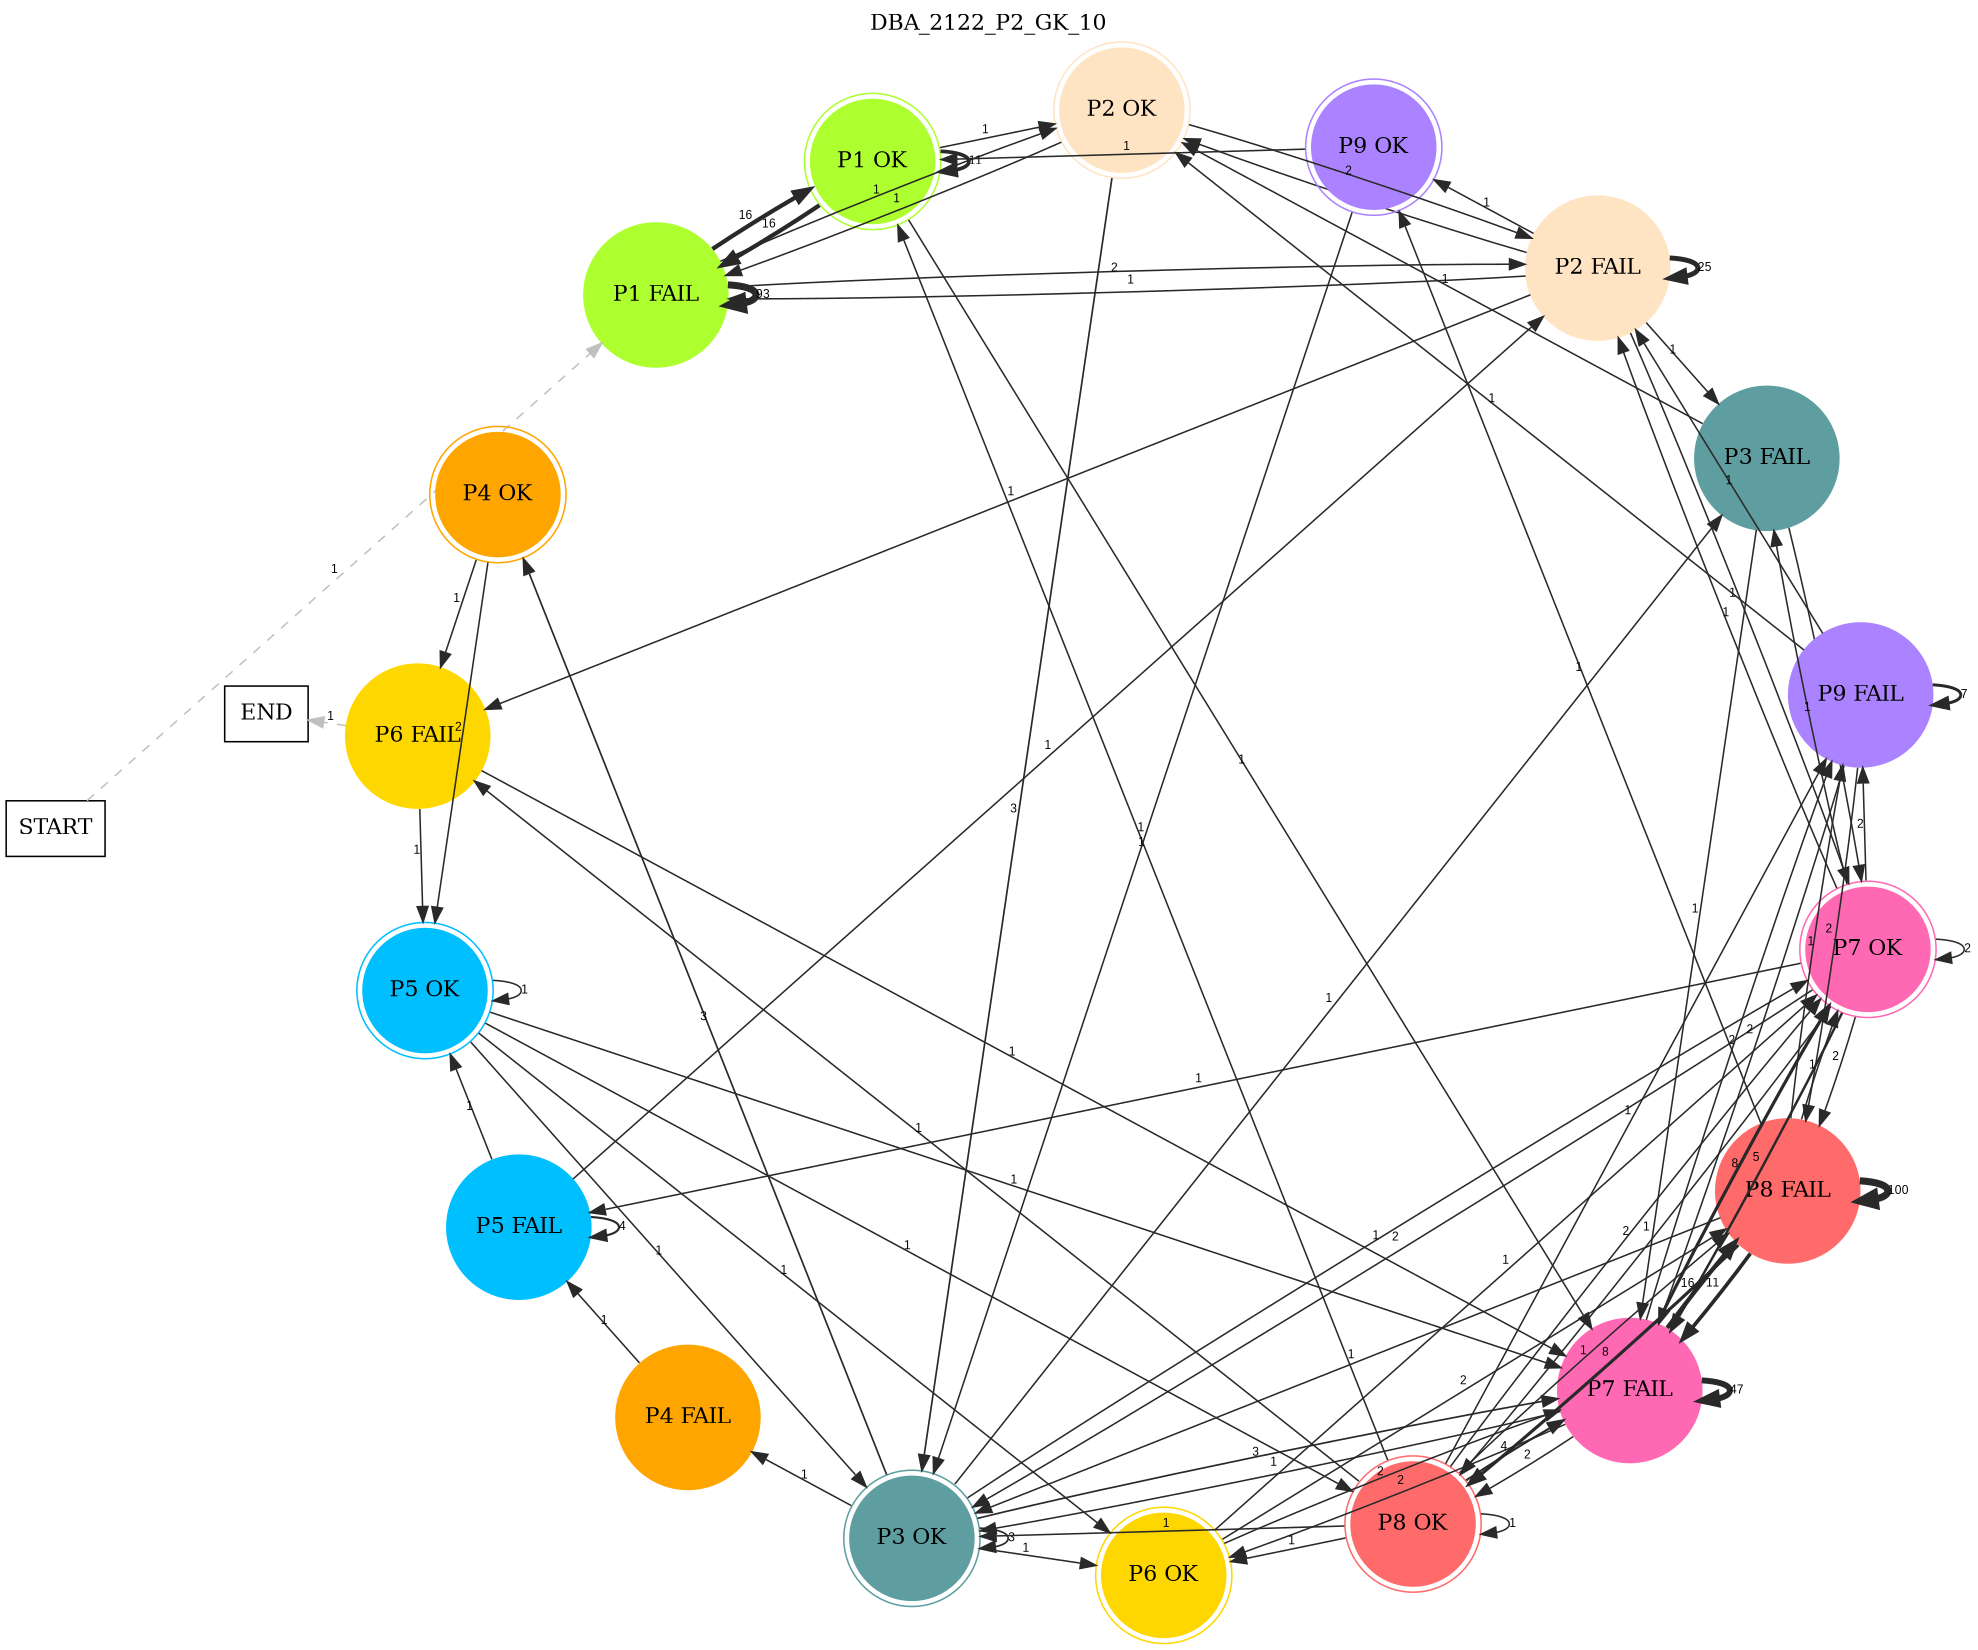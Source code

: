 digraph DBA_2122_P2_GK_10 {
	labelloc="t";
	label=DBA_2122_P2_GK_10;
	dpi = 150
	size="16,11!";
	margin = 0;
layout=circo;
"START" [shape=box, fillcolor=white, style=filled, color=black]
"P1 FAIL" [shape=circle, color=greenyellow, style=filled]
"P1 OK" [shape=circle, color=greenyellow, peripheries=2, style=filled]
"P2 FAIL" [shape=circle, color=bisque, style=filled]
"P2 OK" [shape=circle, color=bisque, peripheries=2, style=filled]
"P3 FAIL" [shape=circle, color=cadetblue, style=filled]
"P3 OK" [shape=circle, color=cadetblue, peripheries=2, style=filled]
"P4 FAIL" [shape=circle, color=orange, style=filled]
"P5 FAIL" [shape=circle, color=deepskyblue, style=filled]
"P5 OK" [shape=circle, color=deepskyblue, peripheries=2, style=filled]
"P6 OK" [shape=circle, color=gold, peripheries=2, style=filled]
"P7 FAIL" [shape=circle, color=hotpink, style=filled]
"P7 OK" [shape=circle, color=hotpink, peripheries=2, style=filled]
"P8 FAIL" [shape=circle, color=indianred1, style=filled]
"P8 OK" [shape=circle, color=indianred1, peripheries=2, style=filled]
"P6 FAIL" [shape=circle, color=gold, style=filled]
"P9 FAIL" [shape=circle, color=mediumpurple1, style=filled]
"P9 OK" [shape=circle, color=mediumpurple1, peripheries=2, style=filled]
"P4 OK" [shape=circle, color=orange, peripheries=2, style=filled]
"END" [shape=box, fillcolor=white, style=filled, color=black]
"START" -> "P1 FAIL" [ style = dashed color=grey label ="1" labelfloat=false fontname="Arial" fontsize=8]

"P1 FAIL" -> "P1 FAIL" [ color=grey16 penwidth = "4.53259949315326"label ="93" labelfloat=false fontname="Arial" fontsize=8]

"P1 FAIL" -> "P1 OK" [ color=grey16 penwidth = "2.77258872223978"label ="16" labelfloat=false fontname="Arial" fontsize=8]

"P1 FAIL" -> "P2 FAIL" [ color=grey16 penwidth = "1"label ="2" labelfloat=false fontname="Arial" fontsize=8]

"P1 FAIL" -> "P2 OK" [ color=grey16 penwidth = "1"label ="1" labelfloat=false fontname="Arial" fontsize=8]

"P1 OK" -> "P1 FAIL" [ color=grey16 penwidth = "2.77258872223978"label ="16" labelfloat=false fontname="Arial" fontsize=8]

"P1 OK" -> "P1 OK" [ color=grey16 penwidth = "2.39789527279837"label ="11" labelfloat=false fontname="Arial" fontsize=8]

"P1 OK" -> "P2 OK" [ color=grey16 penwidth = "1"label ="1" labelfloat=false fontname="Arial" fontsize=8]

"P1 OK" -> "P7 FAIL" [ color=grey16 penwidth = "1"label ="1" labelfloat=false fontname="Arial" fontsize=8]

"P2 FAIL" -> "P1 FAIL" [ color=grey16 penwidth = "1"label ="1" labelfloat=false fontname="Arial" fontsize=8]

"P2 FAIL" -> "P2 FAIL" [ color=grey16 penwidth = "3.2188758248682"label ="25" labelfloat=false fontname="Arial" fontsize=8]

"P2 FAIL" -> "P2 OK" [ color=grey16 penwidth = "1"label ="2" labelfloat=false fontname="Arial" fontsize=8]

"P2 FAIL" -> "P3 FAIL" [ color=grey16 penwidth = "1"label ="1" labelfloat=false fontname="Arial" fontsize=8]

"P2 FAIL" -> "P7 OK" [ color=grey16 penwidth = "1"label ="1" labelfloat=false fontname="Arial" fontsize=8]

"P2 FAIL" -> "P6 FAIL" [ color=grey16 penwidth = "1"label ="1" labelfloat=false fontname="Arial" fontsize=8]

"P2 FAIL" -> "P9 OK" [ color=grey16 penwidth = "1"label ="1" labelfloat=false fontname="Arial" fontsize=8]

"P2 OK" -> "P1 FAIL" [ color=grey16 penwidth = "1"label ="1" labelfloat=false fontname="Arial" fontsize=8]

"P2 OK" -> "P2 FAIL" [ color=grey16 penwidth = "1"label ="2" labelfloat=false fontname="Arial" fontsize=8]

"P2 OK" -> "P3 OK" [ color=grey16 penwidth = "1.09861228866811"label ="3" labelfloat=false fontname="Arial" fontsize=8]

"P3 FAIL" -> "P2 OK" [ color=grey16 penwidth = "1"label ="1" labelfloat=false fontname="Arial" fontsize=8]

"P3 FAIL" -> "P7 FAIL" [ color=grey16 penwidth = "1"label ="1" labelfloat=false fontname="Arial" fontsize=8]

"P3 FAIL" -> "P7 OK" [ color=grey16 penwidth = "1"label ="1" labelfloat=false fontname="Arial" fontsize=8]

"P3 OK" -> "P3 FAIL" [ color=grey16 penwidth = "1"label ="1" labelfloat=false fontname="Arial" fontsize=8]

"P3 OK" -> "P3 OK" [ color=grey16 penwidth = "1.09861228866811"label ="3" labelfloat=false fontname="Arial" fontsize=8]

"P3 OK" -> "P4 FAIL" [ color=grey16 penwidth = "1"label ="1" labelfloat=false fontname="Arial" fontsize=8]

"P3 OK" -> "P6 OK" [ color=grey16 penwidth = "1"label ="1" labelfloat=false fontname="Arial" fontsize=8]

"P3 OK" -> "P7 FAIL" [ color=grey16 penwidth = "1.09861228866811"label ="3" labelfloat=false fontname="Arial" fontsize=8]

"P3 OK" -> "P7 OK" [ color=grey16 penwidth = "1"label ="1" labelfloat=false fontname="Arial" fontsize=8]

"P3 OK" -> "P4 OK" [ color=grey16 penwidth = "1.09861228866811"label ="3" labelfloat=false fontname="Arial" fontsize=8]

"P4 FAIL" -> "P5 FAIL" [ color=grey16 penwidth = "1"label ="1" labelfloat=false fontname="Arial" fontsize=8]

"P5 FAIL" -> "P2 FAIL" [ color=grey16 penwidth = "1"label ="1" labelfloat=false fontname="Arial" fontsize=8]

"P5 FAIL" -> "P5 FAIL" [ color=grey16 penwidth = "1.38629436111989"label ="4" labelfloat=false fontname="Arial" fontsize=8]

"P5 FAIL" -> "P5 OK" [ color=grey16 penwidth = "1"label ="1" labelfloat=false fontname="Arial" fontsize=8]

"P5 OK" -> "P3 OK" [ color=grey16 penwidth = "1"label ="1" labelfloat=false fontname="Arial" fontsize=8]

"P5 OK" -> "P5 OK" [ color=grey16 penwidth = "1"label ="1" labelfloat=false fontname="Arial" fontsize=8]

"P5 OK" -> "P6 OK" [ color=grey16 penwidth = "1"label ="1" labelfloat=false fontname="Arial" fontsize=8]

"P5 OK" -> "P7 FAIL" [ color=grey16 penwidth = "1"label ="1" labelfloat=false fontname="Arial" fontsize=8]

"P5 OK" -> "P8 OK" [ color=grey16 penwidth = "1"label ="1" labelfloat=false fontname="Arial" fontsize=8]

"P6 OK" -> "P7 FAIL" [ color=grey16 penwidth = "1"label ="2" labelfloat=false fontname="Arial" fontsize=8]

"P6 OK" -> "P7 OK" [ color=grey16 penwidth = "1"label ="1" labelfloat=false fontname="Arial" fontsize=8]

"P6 OK" -> "P8 FAIL" [ color=grey16 penwidth = "1"label ="2" labelfloat=false fontname="Arial" fontsize=8]

"P7 FAIL" -> "P3 OK" [ color=grey16 penwidth = "1"label ="1" labelfloat=false fontname="Arial" fontsize=8]

"P7 FAIL" -> "P6 OK" [ color=grey16 penwidth = "1"label ="2" labelfloat=false fontname="Arial" fontsize=8]

"P7 FAIL" -> "P7 FAIL" [ color=grey16 penwidth = "3.85014760171006"label ="47" labelfloat=false fontname="Arial" fontsize=8]

"P7 FAIL" -> "P7 OK" [ color=grey16 penwidth = "2.07944154167984"label ="8" labelfloat=false fontname="Arial" fontsize=8]

"P7 FAIL" -> "P8 FAIL" [ color=grey16 penwidth = "2.77258872223978"label ="16" labelfloat=false fontname="Arial" fontsize=8]

"P7 FAIL" -> "P8 OK" [ color=grey16 penwidth = "1"label ="2" labelfloat=false fontname="Arial" fontsize=8]

"P7 FAIL" -> "P9 FAIL" [ color=grey16 penwidth = "1"label ="2" labelfloat=false fontname="Arial" fontsize=8]

"P7 OK" -> "P2 FAIL" [ color=grey16 penwidth = "1"label ="1" labelfloat=false fontname="Arial" fontsize=8]

"P7 OK" -> "P3 FAIL" [ color=grey16 penwidth = "1"label ="1" labelfloat=false fontname="Arial" fontsize=8]

"P7 OK" -> "P3 OK" [ color=grey16 penwidth = "1"label ="2" labelfloat=false fontname="Arial" fontsize=8]

"P7 OK" -> "P5 FAIL" [ color=grey16 penwidth = "1"label ="1" labelfloat=false fontname="Arial" fontsize=8]

"P7 OK" -> "P7 FAIL" [ color=grey16 penwidth = "1.6094379124341"label ="5" labelfloat=false fontname="Arial" fontsize=8]

"P7 OK" -> "P7 OK" [ color=grey16 penwidth = "1"label ="2" labelfloat=false fontname="Arial" fontsize=8]

"P7 OK" -> "P8 FAIL" [ color=grey16 penwidth = "1"label ="2" labelfloat=false fontname="Arial" fontsize=8]

"P7 OK" -> "P8 OK" [ color=grey16 penwidth = "1"label ="1" labelfloat=false fontname="Arial" fontsize=8]

"P7 OK" -> "P9 FAIL" [ color=grey16 penwidth = "1"label ="2" labelfloat=false fontname="Arial" fontsize=8]

"P8 FAIL" -> "P3 OK" [ color=grey16 penwidth = "1"label ="1" labelfloat=false fontname="Arial" fontsize=8]

"P8 FAIL" -> "P7 FAIL" [ color=grey16 penwidth = "2.39789527279837"label ="11" labelfloat=false fontname="Arial" fontsize=8]

"P8 FAIL" -> "P7 OK" [ color=grey16 penwidth = "1"label ="1" labelfloat=false fontname="Arial" fontsize=8]

"P8 FAIL" -> "P8 FAIL" [ color=grey16 penwidth = "4.60517018598809"label ="100" labelfloat=false fontname="Arial" fontsize=8]

"P8 FAIL" -> "P8 OK" [ color=grey16 penwidth = "2.07944154167984"label ="8" labelfloat=false fontname="Arial" fontsize=8]

"P8 FAIL" -> "P9 FAIL" [ color=grey16 penwidth = "1"label ="1" labelfloat=false fontname="Arial" fontsize=8]

"P8 FAIL" -> "P9 OK" [ color=grey16 penwidth = "1"label ="1" labelfloat=false fontname="Arial" fontsize=8]

"P8 OK" -> "P1 OK" [ color=grey16 penwidth = "1"label ="1" labelfloat=false fontname="Arial" fontsize=8]

"P8 OK" -> "P3 OK" [ color=grey16 penwidth = "1"label ="1" labelfloat=false fontname="Arial" fontsize=8]

"P8 OK" -> "P6 OK" [ color=grey16 penwidth = "1"label ="1" labelfloat=false fontname="Arial" fontsize=8]

"P8 OK" -> "P7 FAIL" [ color=grey16 penwidth = "1.38629436111989"label ="4" labelfloat=false fontname="Arial" fontsize=8]

"P8 OK" -> "P7 OK" [ color=grey16 penwidth = "1"label ="2" labelfloat=false fontname="Arial" fontsize=8]

"P8 OK" -> "P8 FAIL" [ color=grey16 penwidth = "1"label ="1" labelfloat=false fontname="Arial" fontsize=8]

"P8 OK" -> "P8 OK" [ color=grey16 penwidth = "1"label ="1" labelfloat=false fontname="Arial" fontsize=8]

"P8 OK" -> "P6 FAIL" [ color=grey16 penwidth = "1"label ="1" labelfloat=false fontname="Arial" fontsize=8]

"P8 OK" -> "P9 FAIL" [ color=grey16 penwidth = "1"label ="1" labelfloat=false fontname="Arial" fontsize=8]

"P6 FAIL" -> "P5 OK" [ color=grey16 penwidth = "1"label ="1" labelfloat=false fontname="Arial" fontsize=8]

"P6 FAIL" -> "P7 FAIL" [ color=grey16 penwidth = "1"label ="1" labelfloat=false fontname="Arial" fontsize=8]

"P6 FAIL" -> "END" [ style = dashed color=grey label ="1" labelfloat=false fontname="Arial" fontsize=8]

"P9 FAIL" -> "P2 FAIL" [ color=grey16 penwidth = "1"label ="1" labelfloat=false fontname="Arial" fontsize=8]

"P9 FAIL" -> "P2 OK" [ color=grey16 penwidth = "1"label ="1" labelfloat=false fontname="Arial" fontsize=8]

"P9 FAIL" -> "P7 FAIL" [ color=grey16 penwidth = "1"label ="2" labelfloat=false fontname="Arial" fontsize=8]

"P9 FAIL" -> "P8 FAIL" [ color=grey16 penwidth = "1"label ="2" labelfloat=false fontname="Arial" fontsize=8]

"P9 FAIL" -> "P9 FAIL" [ color=grey16 penwidth = "1.94591014905531"label ="7" labelfloat=false fontname="Arial" fontsize=8]

"P9 OK" -> "P1 OK" [ color=grey16 penwidth = "1"label ="1" labelfloat=false fontname="Arial" fontsize=8]

"P9 OK" -> "P3 OK" [ color=grey16 penwidth = "1"label ="1" labelfloat=false fontname="Arial" fontsize=8]

"P4 OK" -> "P5 OK" [ color=grey16 penwidth = "1"label ="2" labelfloat=false fontname="Arial" fontsize=8]

"P4 OK" -> "P6 FAIL" [ color=grey16 penwidth = "1"label ="1" labelfloat=false fontname="Arial" fontsize=8]

}
